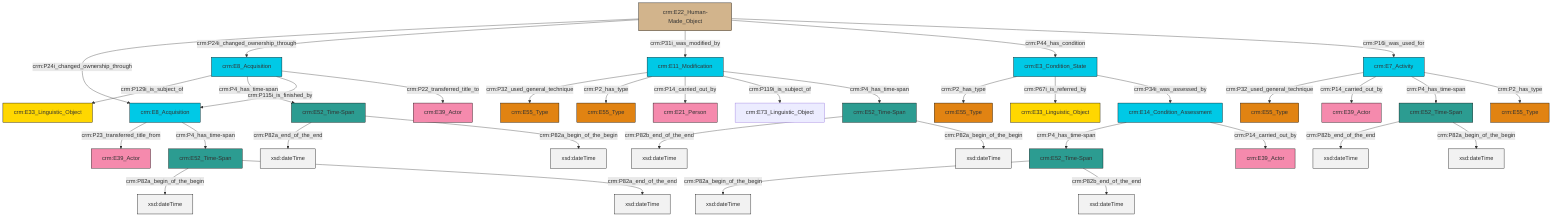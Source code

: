 graph TD
classDef Literal fill:#f2f2f2,stroke:#000000;
classDef CRM_Entity fill:#FFFFFF,stroke:#000000;
classDef Temporal_Entity fill:#00C9E6, stroke:#000000;
classDef Type fill:#E18312, stroke:#000000;
classDef Time-Span fill:#2C9C91, stroke:#000000;
classDef Appellation fill:#FFEB7F, stroke:#000000;
classDef Place fill:#008836, stroke:#000000;
classDef Persistent_Item fill:#B266B2, stroke:#000000;
classDef Conceptual_Object fill:#FFD700, stroke:#000000;
classDef Physical_Thing fill:#D2B48C, stroke:#000000;
classDef Actor fill:#f58aad, stroke:#000000;
classDef PC_Classes fill:#4ce600, stroke:#000000;
classDef Multi fill:#cccccc,stroke:#000000;

2["crm:E7_Activity"]:::Temporal_Entity -->|crm:P32_used_general_technique| 3["crm:E55_Type"]:::Type
4["crm:E52_Time-Span"]:::Time-Span -->|crm:P82a_end_of_the_end| 5[xsd:dateTime]:::Literal
2["crm:E7_Activity"]:::Temporal_Entity -->|crm:P14_carried_out_by| 8["crm:E39_Actor"]:::Actor
9["crm:E52_Time-Span"]:::Time-Span -->|crm:P82a_begin_of_the_begin| 10[xsd:dateTime]:::Literal
11["crm:E3_Condition_State"]:::Temporal_Entity -->|crm:P2_has_type| 12["crm:E55_Type"]:::Type
16["crm:E52_Time-Span"]:::Time-Span -->|crm:P82b_end_of_the_end| 17[xsd:dateTime]:::Literal
6["crm:E22_Human-Made_Object"]:::Physical_Thing -->|crm:P24i_changed_ownership_through| 18["crm:E8_Acquisition"]:::Temporal_Entity
6["crm:E22_Human-Made_Object"]:::Physical_Thing -->|crm:P24i_changed_ownership_through| 19["crm:E8_Acquisition"]:::Temporal_Entity
9["crm:E52_Time-Span"]:::Time-Span -->|crm:P82b_end_of_the_end| 20[xsd:dateTime]:::Literal
21["crm:E52_Time-Span"]:::Time-Span -->|crm:P82a_begin_of_the_begin| 22[xsd:dateTime]:::Literal
25["crm:E52_Time-Span"]:::Time-Span -->|crm:P82b_end_of_the_end| 26[xsd:dateTime]:::Literal
18["crm:E8_Acquisition"]:::Temporal_Entity -->|crm:P23_transferred_title_from| 29["crm:E39_Actor"]:::Actor
32["crm:E11_Modification"]:::Temporal_Entity -->|crm:P32_used_general_technique| 23["crm:E55_Type"]:::Type
16["crm:E52_Time-Span"]:::Time-Span -->|crm:P82a_begin_of_the_begin| 33[xsd:dateTime]:::Literal
32["crm:E11_Modification"]:::Temporal_Entity -->|crm:P2_has_type| 34["crm:E55_Type"]:::Type
19["crm:E8_Acquisition"]:::Temporal_Entity -->|crm:P129i_is_subject_of| 35["crm:E33_Linguistic_Object"]:::Conceptual_Object
19["crm:E8_Acquisition"]:::Temporal_Entity -->|crm:P4_has_time-span| 4["crm:E52_Time-Span"]:::Time-Span
38["crm:E14_Condition_Assessment"]:::Temporal_Entity -->|crm:P4_has_time-span| 9["crm:E52_Time-Span"]:::Time-Span
6["crm:E22_Human-Made_Object"]:::Physical_Thing -->|crm:P31i_was_modified_by| 32["crm:E11_Modification"]:::Temporal_Entity
18["crm:E8_Acquisition"]:::Temporal_Entity -->|crm:P4_has_time-span| 21["crm:E52_Time-Span"]:::Time-Span
19["crm:E8_Acquisition"]:::Temporal_Entity -->|crm:P115i_is_finished_by| 18["crm:E8_Acquisition"]:::Temporal_Entity
21["crm:E52_Time-Span"]:::Time-Span -->|crm:P82a_end_of_the_end| 44[xsd:dateTime]:::Literal
4["crm:E52_Time-Span"]:::Time-Span -->|crm:P82a_begin_of_the_begin| 47[xsd:dateTime]:::Literal
32["crm:E11_Modification"]:::Temporal_Entity -->|crm:P14_carried_out_by| 36["crm:E21_Person"]:::Actor
32["crm:E11_Modification"]:::Temporal_Entity -->|crm:P119i_is_subject_of| 42["crm:E73_Linguistic_Object"]:::Default
11["crm:E3_Condition_State"]:::Temporal_Entity -->|crm:P67i_is_referred_by| 13["crm:E33_Linguistic_Object"]:::Conceptual_Object
32["crm:E11_Modification"]:::Temporal_Entity -->|crm:P4_has_time-span| 16["crm:E52_Time-Span"]:::Time-Span
2["crm:E7_Activity"]:::Temporal_Entity -->|crm:P4_has_time-span| 25["crm:E52_Time-Span"]:::Time-Span
11["crm:E3_Condition_State"]:::Temporal_Entity -->|crm:P34i_was_assessed_by| 38["crm:E14_Condition_Assessment"]:::Temporal_Entity
6["crm:E22_Human-Made_Object"]:::Physical_Thing -->|crm:P44_has_condition| 11["crm:E3_Condition_State"]:::Temporal_Entity
2["crm:E7_Activity"]:::Temporal_Entity -->|crm:P2_has_type| 27["crm:E55_Type"]:::Type
38["crm:E14_Condition_Assessment"]:::Temporal_Entity -->|crm:P14_carried_out_by| 30["crm:E39_Actor"]:::Actor
19["crm:E8_Acquisition"]:::Temporal_Entity -->|crm:P22_transferred_title_to| 0["crm:E39_Actor"]:::Actor
25["crm:E52_Time-Span"]:::Time-Span -->|crm:P82a_begin_of_the_begin| 58[xsd:dateTime]:::Literal
6["crm:E22_Human-Made_Object"]:::Physical_Thing -->|crm:P16i_was_used_for| 2["crm:E7_Activity"]:::Temporal_Entity